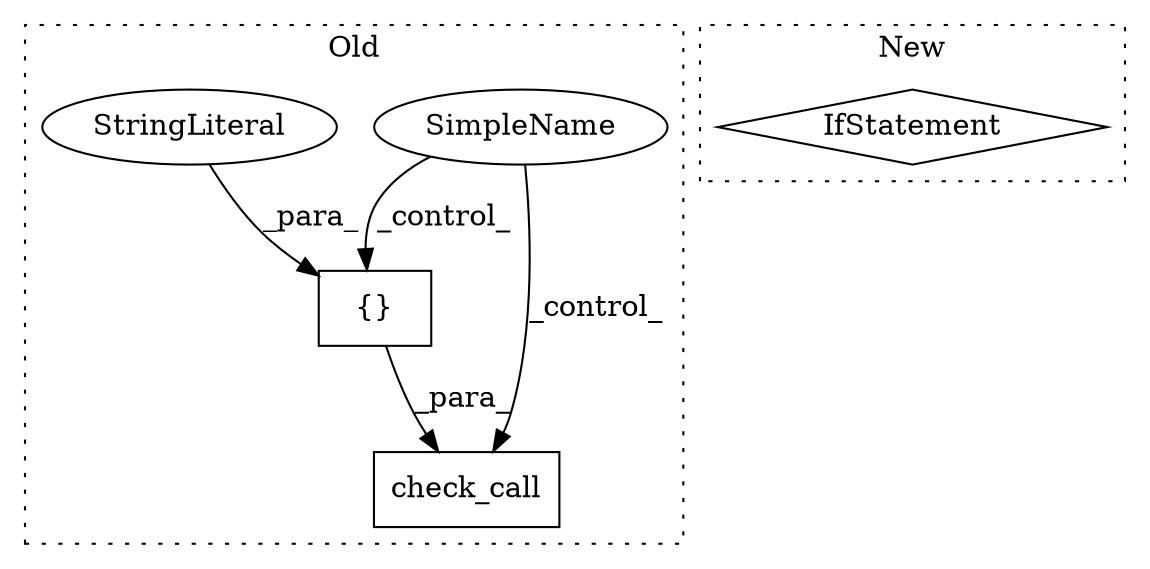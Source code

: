 digraph G {
subgraph cluster0 {
1 [label="check_call" a="32" s="1665,1812" l="11,1" shape="box"];
3 [label="{}" a="4" s="1688,1806" l="1,1" shape="box"];
4 [label="SimpleName" a="42" s="" l="" shape="ellipse"];
5 [label="StringLiteral" a="45" s="1689" l="117" shape="ellipse"];
label = "Old";
style="dotted";
}
subgraph cluster1 {
2 [label="IfStatement" a="25" s="1581,1640" l="4,2" shape="diamond"];
label = "New";
style="dotted";
}
3 -> 1 [label="_para_"];
4 -> 1 [label="_control_"];
4 -> 3 [label="_control_"];
5 -> 3 [label="_para_"];
}